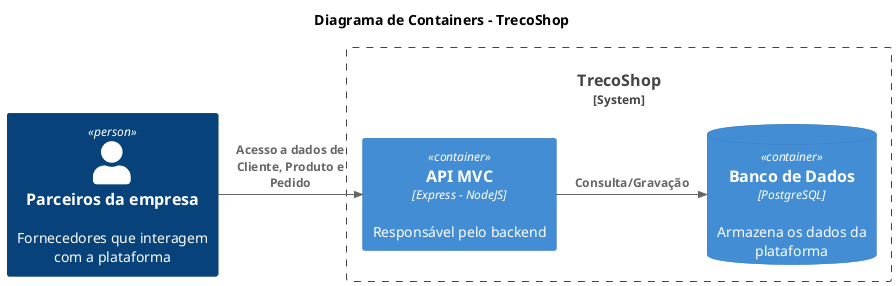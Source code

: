 @startuml C4_Container
!include <C4/C4_Container>

title Diagrama de Containers - TrecoShop


Person(Partners, "Parceiros da empresa", "Fornecedores que interagem com a plataforma")

System_Boundary(TrecoShop, "TrecoShop") {
  Container(API, "API MVC", "Express - NodeJS", "Responsável pelo backend")
  ContainerDb(DB, "Banco de Dados", "PostgreSQL", "Armazena os dados da plataforma")
}

Rel_R(Partners, API, "Acesso a dados de Cliente, Produto e Pedido")
Rel_R(API, DB, "Consulta/Gravação")

@enduml
